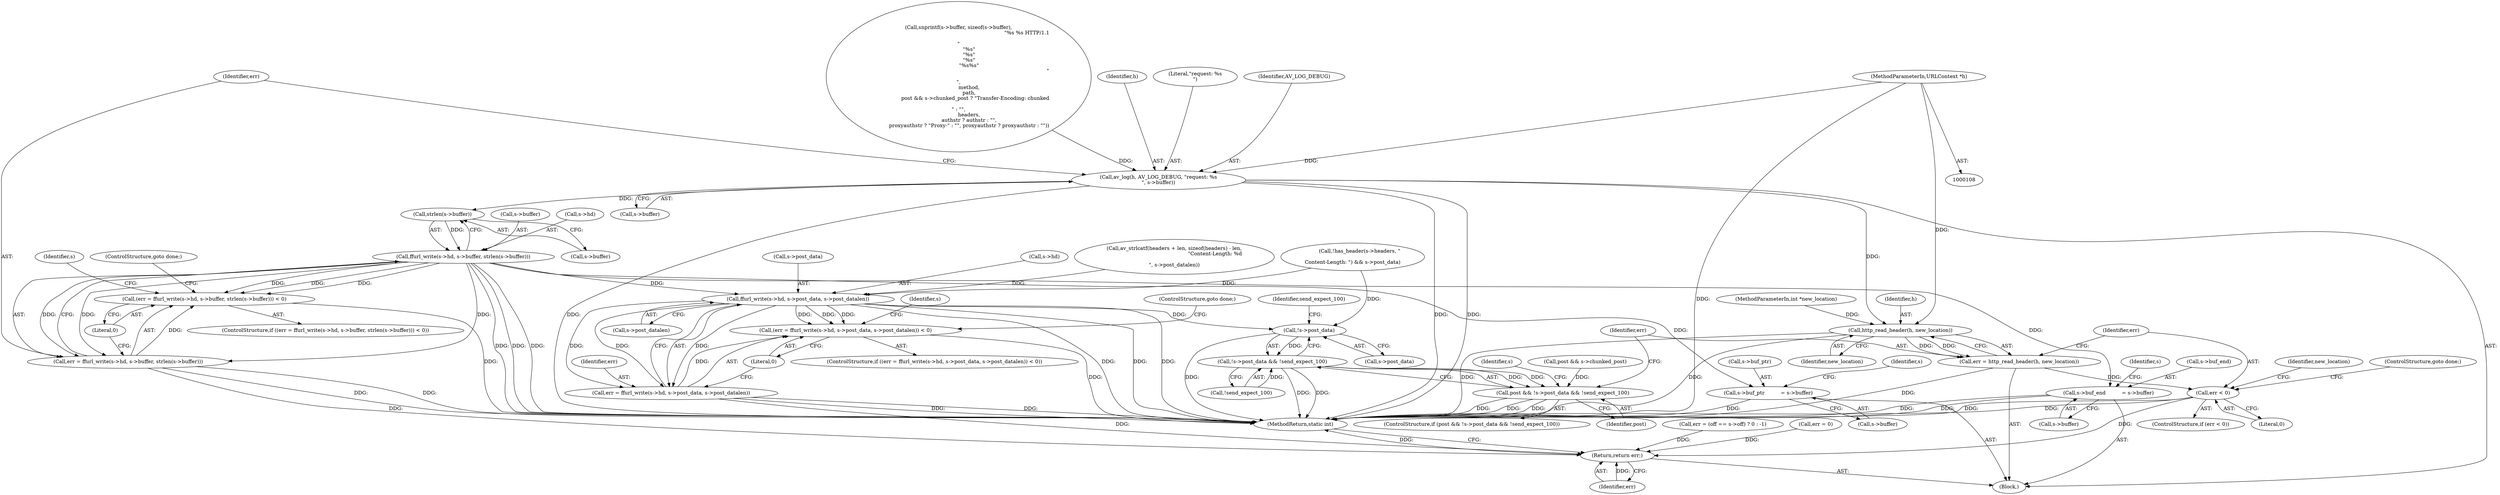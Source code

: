 digraph "0_FFmpeg_2a05c8f813de6f2278827734bf8102291e7484aa_0@pointer" {
"1000109" [label="(MethodParameterIn,URLContext *h)"];
"1000593" [label="(Call,av_log(h, AV_LOG_DEBUG, \"request: %s\n\", s->buffer))"];
"1000611" [label="(Call,strlen(s->buffer))"];
"1000604" [label="(Call,ffurl_write(s->hd, s->buffer, strlen(s->buffer)))"];
"1000601" [label="(Call,(err = ffurl_write(s->hd, s->buffer, strlen(s->buffer))) < 0)"];
"1000602" [label="(Call,err = ffurl_write(s->hd, s->buffer, strlen(s->buffer)))"];
"1000743" [label="(Return,return err;)"];
"1000625" [label="(Call,ffurl_write(s->hd, s->post_data, s->post_datalen))"];
"1000622" [label="(Call,(err = ffurl_write(s->hd, s->post_data, s->post_datalen)) < 0)"];
"1000623" [label="(Call,err = ffurl_write(s->hd, s->post_data, s->post_datalen))"];
"1000691" [label="(Call,!s->post_data)"];
"1000690" [label="(Call,!s->post_data && !send_expect_100)"];
"1000688" [label="(Call,post && !s->post_data && !send_expect_100)"];
"1000637" [label="(Call,s->buf_ptr          = s->buffer)"];
"1000644" [label="(Call,s->buf_end          = s->buffer)"];
"1000709" [label="(Call,http_read_header(h, new_location))"];
"1000707" [label="(Call,err = http_read_header(h, new_location))"];
"1000713" [label="(Call,err < 0)"];
"1000605" [label="(Call,s->hd)"];
"1000116" [label="(Block,)"];
"1000596" [label="(Literal,\"request: %s\n\")"];
"1000629" [label="(Call,s->post_data)"];
"1000646" [label="(Identifier,s)"];
"1000653" [label="(Identifier,s)"];
"1000636" [label="(ControlStructure,goto done;)"];
"1000696" [label="(Identifier,send_expect_100)"];
"1000709" [label="(Call,http_read_header(h, new_location))"];
"1000703" [label="(Call,err = 0)"];
"1000645" [label="(Call,s->buf_end)"];
"1000719" [label="(Identifier,new_location)"];
"1000626" [label="(Call,s->hd)"];
"1000573" [label="(Call,post && s->chunked_post)"];
"1000597" [label="(Call,s->buffer)"];
"1000745" [label="(MethodReturn,static int)"];
"1000600" [label="(ControlStructure,if ((err = ffurl_write(s->hd, s->buffer, strlen(s->buffer))) < 0))"];
"1000608" [label="(Call,s->buffer)"];
"1000744" [label="(Identifier,err)"];
"1000641" [label="(Call,s->buffer)"];
"1000623" [label="(Call,err = ffurl_write(s->hd, s->post_data, s->post_datalen))"];
"1000714" [label="(Identifier,err)"];
"1000711" [label="(Identifier,new_location)"];
"1000648" [label="(Call,s->buffer)"];
"1000115" [label="(MethodParameterIn,int *new_location)"];
"1000632" [label="(Call,s->post_datalen)"];
"1000625" [label="(Call,ffurl_write(s->hd, s->post_data, s->post_datalen))"];
"1000708" [label="(Identifier,err)"];
"1000433" [label="(Call,!has_header(s->headers, \"\r\nContent-Length: \") && s->post_data)"];
"1000638" [label="(Call,s->buf_ptr)"];
"1000712" [label="(ControlStructure,if (err < 0))"];
"1000622" [label="(Call,(err = ffurl_write(s->hd, s->post_data, s->post_datalen)) < 0)"];
"1000644" [label="(Call,s->buf_end          = s->buffer)"];
"1000695" [label="(Call,!send_expect_100)"];
"1000595" [label="(Identifier,AV_LOG_DEBUG)"];
"1000604" [label="(Call,ffurl_write(s->hd, s->buffer, strlen(s->buffer)))"];
"1000707" [label="(Call,err = http_read_header(h, new_location))"];
"1000689" [label="(Identifier,post)"];
"1000615" [label="(Literal,0)"];
"1000601" [label="(Call,(err = ffurl_write(s->hd, s->buffer, strlen(s->buffer))) < 0)"];
"1000690" [label="(Call,!s->post_data && !send_expect_100)"];
"1000687" [label="(ControlStructure,if (post && !s->post_data && !send_expect_100))"];
"1000710" [label="(Identifier,h)"];
"1000715" [label="(Literal,0)"];
"1000621" [label="(ControlStructure,if ((err = ffurl_write(s->hd, s->post_data, s->post_datalen)) < 0))"];
"1000611" [label="(Call,strlen(s->buffer))"];
"1000593" [label="(Call,av_log(h, AV_LOG_DEBUG, \"request: %s\n\", s->buffer))"];
"1000692" [label="(Call,s->post_data)"];
"1000716" [label="(ControlStructure,goto done;)"];
"1000619" [label="(Identifier,s)"];
"1000616" [label="(ControlStructure,goto done;)"];
"1000639" [label="(Identifier,s)"];
"1000624" [label="(Identifier,err)"];
"1000635" [label="(Literal,0)"];
"1000109" [label="(MethodParameterIn,URLContext *h)"];
"1000445" [label="(Call,av_strlcatf(headers + len, sizeof(headers) - len,\n                           \"Content-Length: %d\r\n\", s->post_datalen))"];
"1000713" [label="(Call,err < 0)"];
"1000691" [label="(Call,!s->post_data)"];
"1000561" [label="(Call,snprintf(s->buffer, sizeof(s->buffer),\n             \"%s %s HTTP/1.1\r\n\"\n             \"%s\"\n             \"%s\"\n             \"%s\"\n             \"%s%s\"\n             \"\r\n\",\n             method,\n             path,\n             post && s->chunked_post ? \"Transfer-Encoding: chunked\r\n\" : \"\",\n             headers,\n             authstr ? authstr : \"\",\n             proxyauthstr ? \"Proxy-\" : \"\", proxyauthstr ? proxyauthstr : \"\"))"];
"1000612" [label="(Call,s->buffer)"];
"1000725" [label="(Call,err = (off == s->off) ? 0 : -1)"];
"1000602" [label="(Call,err = ffurl_write(s->hd, s->buffer, strlen(s->buffer)))"];
"1000688" [label="(Call,post && !s->post_data && !send_expect_100)"];
"1000637" [label="(Call,s->buf_ptr          = s->buffer)"];
"1000594" [label="(Identifier,h)"];
"1000743" [label="(Return,return err;)"];
"1000700" [label="(Identifier,s)"];
"1000603" [label="(Identifier,err)"];
"1000109" -> "1000108"  [label="AST: "];
"1000109" -> "1000745"  [label="DDG: "];
"1000109" -> "1000593"  [label="DDG: "];
"1000109" -> "1000709"  [label="DDG: "];
"1000593" -> "1000116"  [label="AST: "];
"1000593" -> "1000597"  [label="CFG: "];
"1000594" -> "1000593"  [label="AST: "];
"1000595" -> "1000593"  [label="AST: "];
"1000596" -> "1000593"  [label="AST: "];
"1000597" -> "1000593"  [label="AST: "];
"1000603" -> "1000593"  [label="CFG: "];
"1000593" -> "1000745"  [label="DDG: "];
"1000593" -> "1000745"  [label="DDG: "];
"1000593" -> "1000745"  [label="DDG: "];
"1000561" -> "1000593"  [label="DDG: "];
"1000593" -> "1000611"  [label="DDG: "];
"1000593" -> "1000709"  [label="DDG: "];
"1000611" -> "1000604"  [label="AST: "];
"1000611" -> "1000612"  [label="CFG: "];
"1000612" -> "1000611"  [label="AST: "];
"1000604" -> "1000611"  [label="CFG: "];
"1000611" -> "1000604"  [label="DDG: "];
"1000604" -> "1000602"  [label="AST: "];
"1000605" -> "1000604"  [label="AST: "];
"1000608" -> "1000604"  [label="AST: "];
"1000602" -> "1000604"  [label="CFG: "];
"1000604" -> "1000745"  [label="DDG: "];
"1000604" -> "1000745"  [label="DDG: "];
"1000604" -> "1000745"  [label="DDG: "];
"1000604" -> "1000601"  [label="DDG: "];
"1000604" -> "1000601"  [label="DDG: "];
"1000604" -> "1000601"  [label="DDG: "];
"1000604" -> "1000602"  [label="DDG: "];
"1000604" -> "1000602"  [label="DDG: "];
"1000604" -> "1000602"  [label="DDG: "];
"1000604" -> "1000625"  [label="DDG: "];
"1000604" -> "1000637"  [label="DDG: "];
"1000604" -> "1000644"  [label="DDG: "];
"1000601" -> "1000600"  [label="AST: "];
"1000601" -> "1000615"  [label="CFG: "];
"1000602" -> "1000601"  [label="AST: "];
"1000615" -> "1000601"  [label="AST: "];
"1000616" -> "1000601"  [label="CFG: "];
"1000619" -> "1000601"  [label="CFG: "];
"1000601" -> "1000745"  [label="DDG: "];
"1000602" -> "1000601"  [label="DDG: "];
"1000603" -> "1000602"  [label="AST: "];
"1000615" -> "1000602"  [label="CFG: "];
"1000602" -> "1000745"  [label="DDG: "];
"1000602" -> "1000745"  [label="DDG: "];
"1000602" -> "1000743"  [label="DDG: "];
"1000743" -> "1000116"  [label="AST: "];
"1000743" -> "1000744"  [label="CFG: "];
"1000744" -> "1000743"  [label="AST: "];
"1000745" -> "1000743"  [label="CFG: "];
"1000743" -> "1000745"  [label="DDG: "];
"1000744" -> "1000743"  [label="DDG: "];
"1000713" -> "1000743"  [label="DDG: "];
"1000623" -> "1000743"  [label="DDG: "];
"1000725" -> "1000743"  [label="DDG: "];
"1000703" -> "1000743"  [label="DDG: "];
"1000625" -> "1000623"  [label="AST: "];
"1000625" -> "1000632"  [label="CFG: "];
"1000626" -> "1000625"  [label="AST: "];
"1000629" -> "1000625"  [label="AST: "];
"1000632" -> "1000625"  [label="AST: "];
"1000623" -> "1000625"  [label="CFG: "];
"1000625" -> "1000745"  [label="DDG: "];
"1000625" -> "1000745"  [label="DDG: "];
"1000625" -> "1000745"  [label="DDG: "];
"1000625" -> "1000622"  [label="DDG: "];
"1000625" -> "1000622"  [label="DDG: "];
"1000625" -> "1000622"  [label="DDG: "];
"1000625" -> "1000623"  [label="DDG: "];
"1000625" -> "1000623"  [label="DDG: "];
"1000625" -> "1000623"  [label="DDG: "];
"1000433" -> "1000625"  [label="DDG: "];
"1000445" -> "1000625"  [label="DDG: "];
"1000625" -> "1000691"  [label="DDG: "];
"1000622" -> "1000621"  [label="AST: "];
"1000622" -> "1000635"  [label="CFG: "];
"1000623" -> "1000622"  [label="AST: "];
"1000635" -> "1000622"  [label="AST: "];
"1000636" -> "1000622"  [label="CFG: "];
"1000639" -> "1000622"  [label="CFG: "];
"1000622" -> "1000745"  [label="DDG: "];
"1000623" -> "1000622"  [label="DDG: "];
"1000624" -> "1000623"  [label="AST: "];
"1000635" -> "1000623"  [label="CFG: "];
"1000623" -> "1000745"  [label="DDG: "];
"1000623" -> "1000745"  [label="DDG: "];
"1000691" -> "1000690"  [label="AST: "];
"1000691" -> "1000692"  [label="CFG: "];
"1000692" -> "1000691"  [label="AST: "];
"1000696" -> "1000691"  [label="CFG: "];
"1000690" -> "1000691"  [label="CFG: "];
"1000691" -> "1000745"  [label="DDG: "];
"1000691" -> "1000690"  [label="DDG: "];
"1000433" -> "1000691"  [label="DDG: "];
"1000690" -> "1000688"  [label="AST: "];
"1000690" -> "1000695"  [label="CFG: "];
"1000695" -> "1000690"  [label="AST: "];
"1000688" -> "1000690"  [label="CFG: "];
"1000690" -> "1000745"  [label="DDG: "];
"1000690" -> "1000745"  [label="DDG: "];
"1000690" -> "1000688"  [label="DDG: "];
"1000690" -> "1000688"  [label="DDG: "];
"1000695" -> "1000690"  [label="DDG: "];
"1000688" -> "1000687"  [label="AST: "];
"1000688" -> "1000689"  [label="CFG: "];
"1000689" -> "1000688"  [label="AST: "];
"1000700" -> "1000688"  [label="CFG: "];
"1000708" -> "1000688"  [label="CFG: "];
"1000688" -> "1000745"  [label="DDG: "];
"1000688" -> "1000745"  [label="DDG: "];
"1000688" -> "1000745"  [label="DDG: "];
"1000573" -> "1000688"  [label="DDG: "];
"1000637" -> "1000116"  [label="AST: "];
"1000637" -> "1000641"  [label="CFG: "];
"1000638" -> "1000637"  [label="AST: "];
"1000641" -> "1000637"  [label="AST: "];
"1000646" -> "1000637"  [label="CFG: "];
"1000637" -> "1000745"  [label="DDG: "];
"1000644" -> "1000116"  [label="AST: "];
"1000644" -> "1000648"  [label="CFG: "];
"1000645" -> "1000644"  [label="AST: "];
"1000648" -> "1000644"  [label="AST: "];
"1000653" -> "1000644"  [label="CFG: "];
"1000644" -> "1000745"  [label="DDG: "];
"1000644" -> "1000745"  [label="DDG: "];
"1000709" -> "1000707"  [label="AST: "];
"1000709" -> "1000711"  [label="CFG: "];
"1000710" -> "1000709"  [label="AST: "];
"1000711" -> "1000709"  [label="AST: "];
"1000707" -> "1000709"  [label="CFG: "];
"1000709" -> "1000745"  [label="DDG: "];
"1000709" -> "1000745"  [label="DDG: "];
"1000709" -> "1000707"  [label="DDG: "];
"1000709" -> "1000707"  [label="DDG: "];
"1000115" -> "1000709"  [label="DDG: "];
"1000707" -> "1000116"  [label="AST: "];
"1000708" -> "1000707"  [label="AST: "];
"1000714" -> "1000707"  [label="CFG: "];
"1000707" -> "1000745"  [label="DDG: "];
"1000707" -> "1000713"  [label="DDG: "];
"1000713" -> "1000712"  [label="AST: "];
"1000713" -> "1000715"  [label="CFG: "];
"1000714" -> "1000713"  [label="AST: "];
"1000715" -> "1000713"  [label="AST: "];
"1000716" -> "1000713"  [label="CFG: "];
"1000719" -> "1000713"  [label="CFG: "];
"1000713" -> "1000745"  [label="DDG: "];
"1000713" -> "1000745"  [label="DDG: "];
}
